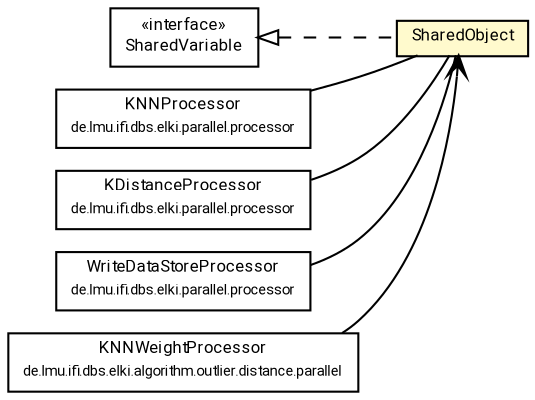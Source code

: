 #!/usr/local/bin/dot
#
# Class diagram 
# Generated by UMLGraph version R5_7_2-60-g0e99a6 (http://www.spinellis.gr/umlgraph/)
#

digraph G {
	graph [fontnames="svg"]
	edge [fontname="Roboto",fontsize=7,labelfontname="Roboto",labelfontsize=7,color="black"];
	node [fontname="Roboto",fontcolor="black",fontsize=8,shape=plaintext,margin=0,width=0,height=0];
	nodesep=0.15;
	ranksep=0.25;
	rankdir=LR;
	// de.lmu.ifi.dbs.elki.parallel.variables.SharedObject<T>
	c9305316 [label=<<table title="de.lmu.ifi.dbs.elki.parallel.variables.SharedObject" border="0" cellborder="1" cellspacing="0" cellpadding="2" bgcolor="lemonChiffon" href="SharedObject.html" target="_parent">
		<tr><td><table border="0" cellspacing="0" cellpadding="1">
		<tr><td align="center" balign="center"> <font face="Roboto">SharedObject</font> </td></tr>
		</table></td></tr>
		</table>>, URL="SharedObject.html"];
	// de.lmu.ifi.dbs.elki.parallel.variables.SharedVariable<I extends de.lmu.ifi.dbs.elki.parallel.variables.SharedVariable.Instance<?>>
	c9305320 [label=<<table title="de.lmu.ifi.dbs.elki.parallel.variables.SharedVariable" border="0" cellborder="1" cellspacing="0" cellpadding="2" href="SharedVariable.html" target="_parent">
		<tr><td><table border="0" cellspacing="0" cellpadding="1">
		<tr><td align="center" balign="center"> &#171;interface&#187; </td></tr>
		<tr><td align="center" balign="center"> <font face="Roboto">SharedVariable</font> </td></tr>
		</table></td></tr>
		</table>>, URL="SharedVariable.html"];
	// de.lmu.ifi.dbs.elki.parallel.processor.KNNProcessor<O>
	c9305324 [label=<<table title="de.lmu.ifi.dbs.elki.parallel.processor.KNNProcessor" border="0" cellborder="1" cellspacing="0" cellpadding="2" href="../processor/KNNProcessor.html" target="_parent">
		<tr><td><table border="0" cellspacing="0" cellpadding="1">
		<tr><td align="center" balign="center"> <font face="Roboto">KNNProcessor</font> </td></tr>
		<tr><td align="center" balign="center"> <font face="Roboto" point-size="7.0">de.lmu.ifi.dbs.elki.parallel.processor</font> </td></tr>
		</table></td></tr>
		</table>>, URL="../processor/KNNProcessor.html"];
	// de.lmu.ifi.dbs.elki.parallel.processor.KDistanceProcessor
	c9305332 [label=<<table title="de.lmu.ifi.dbs.elki.parallel.processor.KDistanceProcessor" border="0" cellborder="1" cellspacing="0" cellpadding="2" href="../processor/KDistanceProcessor.html" target="_parent">
		<tr><td><table border="0" cellspacing="0" cellpadding="1">
		<tr><td align="center" balign="center"> <font face="Roboto">KDistanceProcessor</font> </td></tr>
		<tr><td align="center" balign="center"> <font face="Roboto" point-size="7.0">de.lmu.ifi.dbs.elki.parallel.processor</font> </td></tr>
		</table></td></tr>
		</table>>, URL="../processor/KDistanceProcessor.html"];
	// de.lmu.ifi.dbs.elki.parallel.processor.WriteDataStoreProcessor<T>
	c9305338 [label=<<table title="de.lmu.ifi.dbs.elki.parallel.processor.WriteDataStoreProcessor" border="0" cellborder="1" cellspacing="0" cellpadding="2" href="../processor/WriteDataStoreProcessor.html" target="_parent">
		<tr><td><table border="0" cellspacing="0" cellpadding="1">
		<tr><td align="center" balign="center"> <font face="Roboto">WriteDataStoreProcessor</font> </td></tr>
		<tr><td align="center" balign="center"> <font face="Roboto" point-size="7.0">de.lmu.ifi.dbs.elki.parallel.processor</font> </td></tr>
		</table></td></tr>
		</table>>, URL="../processor/WriteDataStoreProcessor.html"];
	// de.lmu.ifi.dbs.elki.algorithm.outlier.distance.parallel.KNNWeightProcessor
	c9306403 [label=<<table title="de.lmu.ifi.dbs.elki.algorithm.outlier.distance.parallel.KNNWeightProcessor" border="0" cellborder="1" cellspacing="0" cellpadding="2" href="../../algorithm/outlier/distance/parallel/KNNWeightProcessor.html" target="_parent">
		<tr><td><table border="0" cellspacing="0" cellpadding="1">
		<tr><td align="center" balign="center"> <font face="Roboto">KNNWeightProcessor</font> </td></tr>
		<tr><td align="center" balign="center"> <font face="Roboto" point-size="7.0">de.lmu.ifi.dbs.elki.algorithm.outlier.distance.parallel</font> </td></tr>
		</table></td></tr>
		</table>>, URL="../../algorithm/outlier/distance/parallel/KNNWeightProcessor.html"];
	// de.lmu.ifi.dbs.elki.parallel.variables.SharedObject<T> implements de.lmu.ifi.dbs.elki.parallel.variables.SharedVariable<I extends de.lmu.ifi.dbs.elki.parallel.variables.SharedVariable.Instance<?>>
	c9305320 -> c9305316 [arrowtail=empty,style=dashed,dir=back,weight=9];
	// de.lmu.ifi.dbs.elki.parallel.processor.KNNProcessor<O> assoc de.lmu.ifi.dbs.elki.parallel.variables.SharedObject<T>
	c9305324 -> c9305316 [arrowhead=none,weight=2];
	// de.lmu.ifi.dbs.elki.parallel.processor.KDistanceProcessor assoc de.lmu.ifi.dbs.elki.parallel.variables.SharedObject<T>
	c9305332 -> c9305316 [arrowhead=none,weight=2];
	// de.lmu.ifi.dbs.elki.parallel.processor.WriteDataStoreProcessor<T> assoc de.lmu.ifi.dbs.elki.parallel.variables.SharedObject<T>
	c9305338 -> c9305316 [arrowhead=none,weight=2];
	// de.lmu.ifi.dbs.elki.algorithm.outlier.distance.parallel.KNNWeightProcessor navassoc de.lmu.ifi.dbs.elki.parallel.variables.SharedObject<T>
	c9306403 -> c9305316 [arrowhead=open,weight=1];
}

